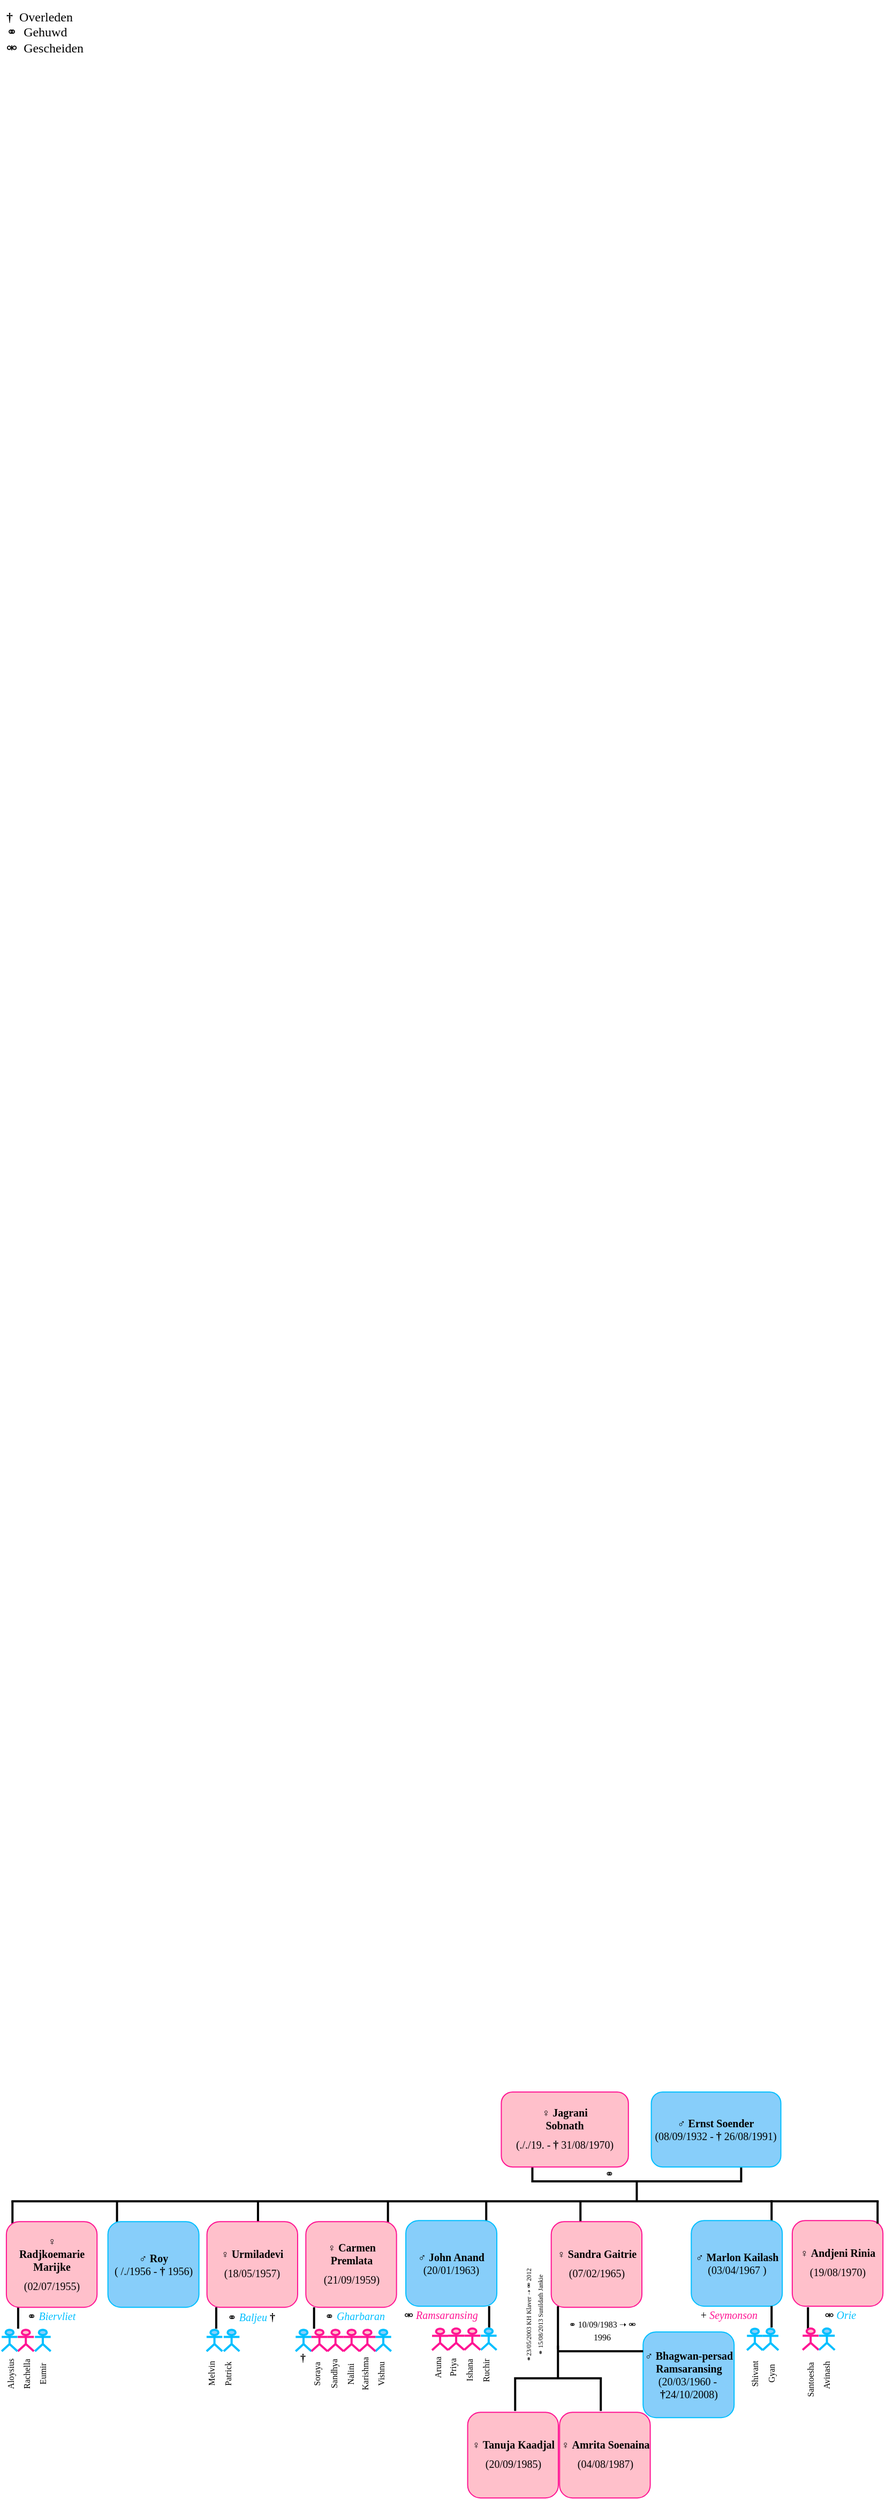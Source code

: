 <mxfile version="20.2.5" type="github">
  <diagram id="RtKDkZXLekao4AofPfH7" name="Pagina-1">
    <mxGraphModel dx="1422" dy="752" grid="1" gridSize="10" guides="1" tooltips="1" connect="1" arrows="1" fold="1" page="1" pageScale="1" pageWidth="827" pageHeight="1169" math="0" shadow="0">
      <root>
        <mxCell id="0" />
        <mxCell id="1" parent="0" />
        <mxCell id="fUTgCYwdAWdXHMsG8nzH-1" value="" style="strokeWidth=2;html=1;shape=mxgraph.flowchart.annotation_2;align=left;labelPosition=right;pointerEvents=1;fillStyle=auto;fontFamily=Verdana;fontSize=10;fillColor=#87CEFA;gradientColor=none;rotation=-90;fontColor=#000000;" parent="1" vertex="1">
          <mxGeometry x="575.3" y="1945" width="36.85" height="195" as="geometry" />
        </mxCell>
        <mxCell id="fUTgCYwdAWdXHMsG8nzH-3" value="&lt;div&gt;&lt;font style=&quot;font-size: 10px;&quot; face=&quot;Verdana&quot;&gt;♂ &lt;b&gt;Ernst Soender&lt;/b&gt;&lt;br&gt;&lt;/font&gt;&lt;/div&gt;&lt;div&gt;&lt;font style=&quot;font-size: 10px;&quot; face=&quot;Verdana&quot;&gt;(08/09/1932 - &lt;b&gt;† &lt;/b&gt;26/08/1991)&lt;/font&gt;&lt;/div&gt;" style="rounded=1;whiteSpace=wrap;html=1;fillStyle=auto;strokeColor=#00BFFF;fillColor=#87CEFA;gradientColor=none;fontFamily=Verdana;fontSize=10;fontColor=#000000;" parent="1" vertex="1">
          <mxGeometry x="607.31" y="1959.08" width="121" height="70" as="geometry" />
        </mxCell>
        <mxCell id="fUTgCYwdAWdXHMsG8nzH-4" value="&lt;div&gt;&lt;font style=&quot;font-size: 10px;&quot;&gt;♀ &lt;b&gt;Jagrani &lt;br&gt;&lt;/b&gt;&lt;/font&gt;&lt;/div&gt;&lt;div&gt;&lt;font style=&quot;font-size: 10px;&quot;&gt;&lt;b&gt;Sobnath&lt;br&gt;&lt;/b&gt;&lt;/font&gt;&lt;/div&gt;&lt;div&gt;&lt;font style=&quot;font-size: 10px;&quot; size=&quot;3&quot;&gt;(././19. - &lt;b&gt;† &lt;/b&gt;31/08/1970)&lt;/font&gt;&lt;font size=&quot;3&quot;&gt;&lt;i&gt;&lt;br&gt;&lt;/i&gt;&lt;/font&gt;&lt;/div&gt;" style="rounded=1;whiteSpace=wrap;html=1;fillColor=#FFC0CB;strokeColor=#FF1493;fillStyle=auto;fontFamily=Verdana;fontSize=10;fontColor=#000000;" parent="1" vertex="1">
          <mxGeometry x="467.21" y="1959.08" width="118.69" height="70" as="geometry" />
        </mxCell>
        <mxCell id="fUTgCYwdAWdXHMsG8nzH-5" value="" style="line;strokeWidth=2;html=1;fillStyle=auto;fontFamily=Verdana;fontSize=10;fillColor=#87CEFA;gradientColor=none;fontColor=#000000;" parent="1" vertex="1">
          <mxGeometry x="9.64" y="2056.08" width="810" height="10" as="geometry" />
        </mxCell>
        <mxCell id="fUTgCYwdAWdXHMsG8nzH-6" value="" style="line;strokeWidth=2;direction=south;html=1;fillStyle=auto;fontFamily=Verdana;fontSize=10;fillColor=#87CEFA;gradientColor=none;fontColor=#000000;" parent="1" vertex="1">
          <mxGeometry x="5.64" y="2061.08" width="10" height="21" as="geometry" />
        </mxCell>
        <mxCell id="fUTgCYwdAWdXHMsG8nzH-7" value="" style="shape=umlActor;verticalLabelPosition=bottom;verticalAlign=top;html=1;outlineConnect=0;fillStyle=auto;fontFamily=Verdana;fontSize=10;fontColor=#000000;strokeColor=#FF1493;strokeWidth=2;fillColor=#FFC0CB;gradientColor=none;" parent="1" vertex="1">
          <mxGeometry x="15.63" y="2181.08" width="15.01" height="20" as="geometry" />
        </mxCell>
        <mxCell id="fUTgCYwdAWdXHMsG8nzH-8" value="" style="line;strokeWidth=2;direction=south;html=1;fillStyle=auto;fontFamily=Verdana;fontSize=10;fillColor=#87CEFA;gradientColor=none;fontColor=#000000;" parent="1" vertex="1">
          <mxGeometry x="103.29" y="2061.08" width="10" height="21" as="geometry" />
        </mxCell>
        <mxCell id="fUTgCYwdAWdXHMsG8nzH-9" value="" style="line;strokeWidth=2;direction=south;html=1;fillStyle=auto;fontFamily=Verdana;fontSize=10;fillColor=#87CEFA;gradientColor=none;fontColor=#000000;" parent="1" vertex="1">
          <mxGeometry x="234.95" y="2061.08" width="10" height="21" as="geometry" />
        </mxCell>
        <mxCell id="fUTgCYwdAWdXHMsG8nzH-10" value="" style="line;strokeWidth=2;direction=south;html=1;fillStyle=auto;fontFamily=Verdana;fontSize=10;fillColor=#87CEFA;gradientColor=none;fontColor=#000000;" parent="1" vertex="1">
          <mxGeometry x="356.33" y="2061.08" width="10" height="21" as="geometry" />
        </mxCell>
        <mxCell id="fUTgCYwdAWdXHMsG8nzH-11" value="" style="line;strokeWidth=2;direction=south;html=1;fillStyle=auto;fontFamily=Verdana;fontSize=10;fillColor=#87CEFA;gradientColor=none;fontColor=#000000;" parent="1" vertex="1">
          <mxGeometry x="448.12" y="2061.08" width="10" height="21" as="geometry" />
        </mxCell>
        <mxCell id="fUTgCYwdAWdXHMsG8nzH-12" value="" style="line;strokeWidth=2;direction=south;html=1;fillStyle=auto;fontFamily=Verdana;fontSize=10;fillColor=#87CEFA;gradientColor=none;fontColor=#000000;" parent="1" vertex="1">
          <mxGeometry x="536.12" y="2061.08" width="10" height="21" as="geometry" />
        </mxCell>
        <mxCell id="fUTgCYwdAWdXHMsG8nzH-13" value="" style="line;strokeWidth=2;direction=south;html=1;fillStyle=auto;fontFamily=Verdana;fontSize=10;fillColor=#87CEFA;gradientColor=none;fontColor=#000000;" parent="1" vertex="1">
          <mxGeometry x="714.64" y="2060.08" width="10" height="21" as="geometry" />
        </mxCell>
        <mxCell id="fUTgCYwdAWdXHMsG8nzH-14" value="&lt;div&gt;&lt;font style=&quot;font-size: 10px;&quot;&gt;♀ &lt;b&gt;Urmiladevi&lt;br&gt;&lt;/b&gt;&lt;/font&gt;&lt;/div&gt;&lt;div&gt;&lt;font style=&quot;font-size: 10px;&quot; size=&quot;3&quot;&gt;(18/05/1957)&lt;/font&gt;&lt;font size=&quot;3&quot;&gt;&lt;i&gt;&lt;br&gt;&lt;/i&gt;&lt;/font&gt;&lt;/div&gt;" style="rounded=1;whiteSpace=wrap;html=1;fillColor=#FFC0CB;strokeColor=#FF1493;fillStyle=auto;fontFamily=Verdana;fontSize=10;fontColor=#000000;" parent="1" vertex="1">
          <mxGeometry x="192.29" y="2080.08" width="84.69" height="80" as="geometry" />
        </mxCell>
        <mxCell id="fUTgCYwdAWdXHMsG8nzH-15" value="&lt;div&gt;&lt;font style=&quot;font-size: 10px;&quot; face=&quot;Verdana&quot;&gt;♂ &lt;b&gt;Roy&lt;/b&gt;&lt;br&gt;&lt;/font&gt;&lt;/div&gt;&lt;div&gt;&lt;font style=&quot;font-size: 10px;&quot; face=&quot;Verdana&quot;&gt;( /./1956 - &lt;b&gt;†&lt;/b&gt; 1956)&lt;/font&gt;&lt;/div&gt;" style="rounded=1;whiteSpace=wrap;html=1;fillStyle=auto;strokeColor=#00BFFF;fillColor=#87CEFA;gradientColor=none;fontFamily=Verdana;fontSize=10;fontColor=#000000;" parent="1" vertex="1">
          <mxGeometry x="99.8" y="2080.08" width="85" height="80" as="geometry" />
        </mxCell>
        <mxCell id="fUTgCYwdAWdXHMsG8nzH-16" value="&lt;div&gt;&lt;font style=&quot;font-size: 10px;&quot;&gt;♀ &lt;b&gt;Carmen Premlata&lt;br&gt;&lt;/b&gt;&lt;/font&gt;&lt;/div&gt;&lt;div&gt;&lt;font style=&quot;font-size: 10px;&quot; size=&quot;3&quot;&gt;(21/09/1959)&lt;/font&gt;&lt;font size=&quot;3&quot;&gt;&lt;i&gt;&lt;br&gt;&lt;/i&gt;&lt;/font&gt;&lt;/div&gt;" style="rounded=1;whiteSpace=wrap;html=1;fillColor=#FFC0CB;strokeColor=#FF1493;fillStyle=auto;fontFamily=Verdana;fontSize=10;fontColor=#000000;" parent="1" vertex="1">
          <mxGeometry x="284.65" y="2080.08" width="84.69" height="80" as="geometry" />
        </mxCell>
        <mxCell id="fUTgCYwdAWdXHMsG8nzH-17" value="" style="line;strokeWidth=2;direction=south;html=1;fillStyle=auto;fontFamily=Verdana;fontSize=10;fillColor=#87CEFA;gradientColor=none;fontColor=#000000;" parent="1" vertex="1">
          <mxGeometry x="10.95" y="2160.08" width="10" height="20" as="geometry" />
        </mxCell>
        <mxCell id="fUTgCYwdAWdXHMsG8nzH-18" value="&lt;div align=&quot;center&quot;&gt;&lt;br&gt;&lt;/div&gt;" style="shape=umlActor;verticalLabelPosition=bottom;verticalAlign=top;html=1;outlineConnect=0;fillStyle=auto;fontFamily=Verdana;fontSize=10;fontColor=#000000;strokeColor=#00BFFF;strokeWidth=2;fillColor=#87CEFA;gradientColor=none;align=center;" parent="1" vertex="1">
          <mxGeometry x="0.6" y="2181.08" width="14.69" height="20" as="geometry" />
        </mxCell>
        <mxCell id="fUTgCYwdAWdXHMsG8nzH-19" value="&lt;div align=&quot;center&quot;&gt;&lt;br&gt;&lt;/div&gt;" style="shape=umlActor;verticalLabelPosition=bottom;verticalAlign=top;html=1;outlineConnect=0;fillStyle=auto;fontFamily=Verdana;fontSize=10;fontColor=#000000;strokeColor=#00BFFF;strokeWidth=2;fillColor=#87CEFA;gradientColor=none;align=center;" parent="1" vertex="1">
          <mxGeometry x="31.64" y="2181.08" width="14.69" height="20" as="geometry" />
        </mxCell>
        <mxCell id="fUTgCYwdAWdXHMsG8nzH-20" value="Aloysius" style="text;html=1;strokeColor=none;fillColor=none;align=center;verticalAlign=middle;whiteSpace=wrap;rounded=0;fillStyle=auto;fontFamily=Verdana;fontSize=8;fontColor=#000000;rotation=-90;" parent="1" vertex="1">
          <mxGeometry x="-11" y="2213.08" width="40" height="18" as="geometry" />
        </mxCell>
        <mxCell id="fUTgCYwdAWdXHMsG8nzH-21" value="Rachella" style="text;html=1;strokeColor=none;fillColor=none;align=center;verticalAlign=middle;whiteSpace=wrap;rounded=0;fillStyle=auto;fontFamily=Verdana;fontSize=8;fontColor=#000000;rotation=-90;" parent="1" vertex="1">
          <mxGeometry x="4.14" y="2213.08" width="40" height="18" as="geometry" />
        </mxCell>
        <mxCell id="fUTgCYwdAWdXHMsG8nzH-22" value="Eumir" style="text;html=1;strokeColor=none;fillColor=none;align=center;verticalAlign=middle;whiteSpace=wrap;rounded=0;fillStyle=auto;fontFamily=Verdana;fontSize=8;fontColor=#000000;rotation=-90;" parent="1" vertex="1">
          <mxGeometry x="18.99" y="2213.08" width="40" height="18" as="geometry" />
        </mxCell>
        <mxCell id="fUTgCYwdAWdXHMsG8nzH-23" value="&lt;div&gt;&lt;font style=&quot;font-size: 10px;&quot; face=&quot;Verdana&quot;&gt;♂ &lt;b&gt;John Anand&lt;/b&gt;&lt;br&gt;&lt;/font&gt;&lt;/div&gt;&lt;div&gt;&lt;font style=&quot;font-size: 10px;&quot; face=&quot;Verdana&quot;&gt;(20/01/1963)&lt;/font&gt;&lt;/div&gt;" style="rounded=1;whiteSpace=wrap;html=1;fillStyle=auto;strokeColor=#00BFFF;fillColor=#87CEFA;gradientColor=none;fontFamily=Verdana;fontSize=10;fontColor=#000000;" parent="1" vertex="1">
          <mxGeometry x="378.03" y="2079.08" width="85" height="80" as="geometry" />
        </mxCell>
        <mxCell id="fUTgCYwdAWdXHMsG8nzH-24" value="&lt;div&gt;&lt;font style=&quot;font-size: 10px;&quot;&gt;♀ &lt;b&gt;Sandra Gaitrie&lt;br&gt;&lt;/b&gt;&lt;/font&gt;&lt;/div&gt;&lt;div&gt;&lt;font style=&quot;font-size: 10px;&quot; size=&quot;3&quot;&gt;(07/02/1965)&lt;/font&gt;&lt;font size=&quot;3&quot;&gt;&lt;i&gt;&lt;br&gt;&lt;/i&gt;&lt;/font&gt;&lt;/div&gt;" style="rounded=1;whiteSpace=wrap;html=1;fillColor=#FFC0CB;strokeColor=#FF1493;fillStyle=auto;fontFamily=Verdana;fontSize=10;fontColor=#000000;" parent="1" vertex="1">
          <mxGeometry x="513.84" y="2080.08" width="84.69" height="80" as="geometry" />
        </mxCell>
        <mxCell id="fUTgCYwdAWdXHMsG8nzH-25" value="&lt;div&gt;&lt;font style=&quot;font-size: 10px;&quot; face=&quot;Verdana&quot;&gt;♂ &lt;b&gt;Marlon Kailash&lt;/b&gt;&lt;br&gt;&lt;/font&gt;&lt;/div&gt;&lt;div&gt;&lt;font style=&quot;font-size: 10px;&quot; face=&quot;Verdana&quot;&gt;(03/04/1967 )&lt;/font&gt;&lt;/div&gt;" style="rounded=1;whiteSpace=wrap;html=1;fillStyle=auto;strokeColor=#00BFFF;fillColor=#87CEFA;gradientColor=none;fontFamily=Verdana;fontSize=10;fontColor=#000000;" parent="1" vertex="1">
          <mxGeometry x="644.64" y="2079.08" width="85" height="80" as="geometry" />
        </mxCell>
        <mxCell id="fUTgCYwdAWdXHMsG8nzH-26" value="&lt;div&gt;&lt;font style=&quot;font-size: 10px;&quot;&gt;♀ &lt;b&gt;Andjeni Rinia&lt;br&gt;&lt;/b&gt;&lt;/font&gt;&lt;/div&gt;&lt;div&gt;&lt;font style=&quot;font-size: 10px;&quot; size=&quot;3&quot;&gt;(19/08/1970)&lt;/font&gt;&lt;font size=&quot;3&quot;&gt;&lt;i&gt;&lt;br&gt;&lt;/i&gt;&lt;/font&gt;&lt;/div&gt;" style="rounded=1;whiteSpace=wrap;html=1;fillColor=#FFC0CB;strokeColor=#FF1493;fillStyle=auto;fontFamily=Verdana;fontSize=10;fontColor=#000000;" parent="1" vertex="1">
          <mxGeometry x="738.95" y="2079.08" width="84.69" height="80" as="geometry" />
        </mxCell>
        <mxCell id="fUTgCYwdAWdXHMsG8nzH-27" value="" style="line;strokeWidth=2;direction=south;html=1;fillStyle=auto;fontFamily=Verdana;fontSize=10;fillColor=#87CEFA;gradientColor=none;fontColor=#000000;" parent="1" vertex="1">
          <mxGeometry x="515.12" y="2159.08" width="10" height="40" as="geometry" />
        </mxCell>
        <UserObject label="&lt;div style=&quot;font-size: 9px;&quot;&gt;&lt;font style=&quot;font-size: 6px;&quot; size=&quot;3&quot;&gt;&lt;span lang=&quot;EN-US&quot;&gt;⚭23/05/2003 KH Klaver &lt;/span&gt;&lt;/font&gt;&lt;font style=&quot;font-size: 6px;&quot; size=&quot;3&quot;&gt;&lt;span lang=&quot;EN-US&quot;&gt;➝ &lt;/span&gt;&lt;span lang=&quot;EN-US&quot;&gt;⚮ 2012&lt;br&gt;&lt;/span&gt;&lt;/font&gt;&lt;/div&gt;&lt;div style=&quot;font-size: 9px;&quot;&gt;&lt;font style=&quot;font-size: 6px;&quot; size=&quot;3&quot;&gt;&lt;span lang=&quot;EN-US&quot;&gt;⚭ 15/08/2013 Sunildath Jankie&lt;/span&gt;&lt;/font&gt;&lt;font style=&quot;font-size: 9px;&quot; size=&quot;3&quot;&gt;&lt;span lang=&quot;EN-US&quot;&gt;&lt;/span&gt;&lt;/font&gt;&lt;font style=&quot;font-size: 9px;&quot; size=&quot;3&quot;&gt;&lt;span lang=&quot;EN-US&quot;&gt;&lt;/span&gt;&lt;/font&gt;&lt;font style=&quot;font-size: 9px;&quot; size=&quot;3&quot;&gt;&lt;span lang=&quot;EN-US&quot;&gt; &lt;/span&gt;&lt;/font&gt;&lt;/div&gt;&lt;div style=&quot;font-size: 9px;&quot;&gt;&lt;font style=&quot;font-size: 9px;&quot; size=&quot;3&quot;&gt;&lt;span lang=&quot;EN-US&quot;&gt;&lt;/span&gt;&lt;/font&gt;&lt;/div&gt;" placeholders="1" name="Variable" id="fUTgCYwdAWdXHMsG8nzH-28">
          <mxCell style="text;html=1;strokeColor=none;fillColor=none;align=center;verticalAlign=middle;whiteSpace=wrap;overflow=hidden;fillStyle=auto;fontFamily=Verdana;fontSize=10;opacity=50;fontColor=#000000;rotation=-90;" parent="1" vertex="1">
            <mxGeometry x="432.83" y="2146.23" width="129.08" height="42" as="geometry" />
          </mxCell>
        </UserObject>
        <mxCell id="fUTgCYwdAWdXHMsG8nzH-29" value="&lt;div&gt;&lt;font style=&quot;font-size: 10px;&quot; face=&quot;Verdana&quot;&gt;♂ &lt;b&gt;Bhagwan-persad Ramsaransing&lt;/b&gt;&lt;br&gt;&lt;/font&gt;&lt;/div&gt;&lt;div&gt;&lt;font style=&quot;font-size: 10px;&quot; face=&quot;Verdana&quot;&gt;(20/03/1960 -&amp;nbsp; &lt;/font&gt;&lt;font style=&quot;font-size: 10px;&quot; face=&quot;Verdana&quot;&gt;&lt;font style=&quot;font-size: 10px;&quot; size=&quot;3&quot;&gt;&lt;b&gt;†&lt;/b&gt;24/10/2008&lt;/font&gt;)&lt;/font&gt;&lt;/div&gt;" style="rounded=1;whiteSpace=wrap;html=1;fillStyle=auto;strokeColor=#00BFFF;fillColor=#87CEFA;gradientColor=none;fontFamily=Verdana;fontSize=10;fontColor=#000000;" parent="1" vertex="1">
          <mxGeometry x="599.64" y="2183.08" width="85" height="80" as="geometry" />
        </mxCell>
        <mxCell id="fUTgCYwdAWdXHMsG8nzH-30" value="" style="line;strokeWidth=2;html=1;fillStyle=auto;fontFamily=Verdana;fontSize=10;fillColor=#87CEFA;gradientColor=none;fontColor=#000000;" parent="1" vertex="1">
          <mxGeometry x="520.48" y="2196.08" width="79.16" height="10" as="geometry" />
        </mxCell>
        <UserObject label="&lt;font style=&quot;font-size: 8px;&quot;&gt;&lt;span lang=&quot;EN-US&quot;&gt;⚭ 10/09/1983 &lt;/span&gt;&lt;span lang=&quot;EN-US&quot;&gt;➝ &lt;/span&gt;&lt;span lang=&quot;EN-US&quot;&gt;&lt;span lang=&quot;EN-US&quot;&gt;⚮ 1996&lt;br&gt;&lt;/span&gt;&lt;/span&gt;&lt;/font&gt;" placeholders="1" name="Variable" id="fUTgCYwdAWdXHMsG8nzH-31">
          <mxCell style="text;html=1;strokeColor=none;fillColor=none;align=center;verticalAlign=middle;whiteSpace=wrap;overflow=hidden;fillStyle=auto;fontFamily=Verdana;fontSize=10;opacity=50;fontColor=#000000;" parent="1" vertex="1">
            <mxGeometry x="521.84" y="2164.58" width="79.16" height="33" as="geometry" />
          </mxCell>
        </UserObject>
        <mxCell id="fUTgCYwdAWdXHMsG8nzH-32" value="&lt;div&gt;&lt;font style=&quot;font-size: 10px;&quot;&gt;♀ &lt;b&gt;&lt;br&gt;&lt;/b&gt;&lt;/font&gt;&lt;/div&gt;&lt;div&gt;&lt;font style=&quot;font-size: 10px;&quot;&gt;&lt;b&gt;Radjkoemarie Marijke&lt;br&gt;&lt;/b&gt;&lt;/font&gt;&lt;/div&gt;&lt;div&gt;&lt;font style=&quot;font-size: 10px;&quot; size=&quot;3&quot;&gt;(02/07/1955)&lt;/font&gt;&lt;font size=&quot;3&quot;&gt;&lt;i&gt;&lt;br&gt;&lt;/i&gt;&lt;/font&gt;&lt;/div&gt;" style="rounded=1;whiteSpace=wrap;html=1;fillColor=#FFC0CB;strokeColor=#FF1493;fillStyle=auto;fontFamily=Verdana;fontSize=10;fontColor=#000000;" parent="1" vertex="1">
          <mxGeometry x="4.95" y="2080.08" width="84.69" height="80" as="geometry" />
        </mxCell>
        <mxCell id="fUTgCYwdAWdXHMsG8nzH-33" value="" style="strokeWidth=2;html=1;shape=mxgraph.flowchart.annotation_2;align=left;labelPosition=right;pointerEvents=1;fillStyle=auto;fontFamily=Verdana;fontSize=10;fillColor=#87CEFA;gradientColor=none;rotation=90;fontColor=#000000;" parent="1" vertex="1">
          <mxGeometry x="489.63" y="2186.4" width="61" height="79.98" as="geometry" />
        </mxCell>
        <mxCell id="fUTgCYwdAWdXHMsG8nzH-34" value="&lt;div&gt;&lt;font style=&quot;font-size: 10px;&quot;&gt;♀ &lt;b&gt;Amrita Soenaina&lt;br&gt;&lt;/b&gt;&lt;/font&gt;&lt;/div&gt;&lt;div&gt;&lt;font style=&quot;font-size: 10px;&quot; size=&quot;3&quot;&gt;(04/08/1987)&lt;/font&gt;&lt;font size=&quot;3&quot;&gt;&lt;i&gt;&lt;br&gt;&lt;/i&gt;&lt;/font&gt;&lt;/div&gt;" style="rounded=1;whiteSpace=wrap;html=1;fillColor=#FFC0CB;strokeColor=#FF1493;fillStyle=auto;fontFamily=Verdana;fontSize=10;fontColor=#000000;" parent="1" vertex="1">
          <mxGeometry x="521.62" y="2258.08" width="84.69" height="80" as="geometry" />
        </mxCell>
        <mxCell id="fUTgCYwdAWdXHMsG8nzH-35" value="&lt;div&gt;&lt;font style=&quot;font-size: 10px;&quot;&gt;♀ &lt;b&gt;Tanuja Kaadjal&lt;br&gt;&lt;/b&gt;&lt;/font&gt;&lt;/div&gt;&lt;div&gt;&lt;font style=&quot;font-size: 10px;&quot; size=&quot;3&quot;&gt;(20/09/1985)&lt;/font&gt;&lt;font size=&quot;3&quot;&gt;&lt;i&gt;&lt;br&gt;&lt;/i&gt;&lt;/font&gt;&lt;/div&gt;" style="rounded=1;whiteSpace=wrap;html=1;fillColor=#FFC0CB;strokeColor=#FF1493;fillStyle=auto;fontFamily=Verdana;fontSize=10;fontColor=#000000;" parent="1" vertex="1">
          <mxGeometry x="435.79" y="2258.08" width="84.69" height="80" as="geometry" />
        </mxCell>
        <mxCell id="fUTgCYwdAWdXHMsG8nzH-36" value="&lt;div align=&quot;center&quot;&gt;&lt;br&gt;&lt;/div&gt;" style="shape=umlActor;verticalLabelPosition=bottom;verticalAlign=top;html=1;outlineConnect=0;fillStyle=auto;fontFamily=Verdana;fontSize=10;fontColor=#000000;strokeColor=#00BFFF;strokeWidth=2;fillColor=#87CEFA;gradientColor=none;align=center;" parent="1" vertex="1">
          <mxGeometry x="191.95" y="2181.08" width="14.69" height="20" as="geometry" />
        </mxCell>
        <mxCell id="fUTgCYwdAWdXHMsG8nzH-37" value="" style="line;strokeWidth=2;direction=south;html=1;fillStyle=auto;fontFamily=Verdana;fontSize=10;fillColor=#87CEFA;gradientColor=none;fontColor=#000000;" parent="1" vertex="1">
          <mxGeometry x="195.95" y="2160.08" width="10" height="20" as="geometry" />
        </mxCell>
        <UserObject label="&lt;span lang=&quot;EN-US&quot;&gt;⚭ &lt;font color=&quot;#00BFFF&quot;&gt;&lt;i&gt;Biervliet&lt;/i&gt;&lt;/font&gt;&lt;/span&gt;&lt;span lang=&quot;EN-US&quot;&gt;&lt;br&gt;&lt;/span&gt;" placeholders="1" name="Variable" id="fUTgCYwdAWdXHMsG8nzH-38">
          <mxCell style="text;html=1;strokeColor=none;fillColor=none;align=center;verticalAlign=middle;whiteSpace=wrap;overflow=hidden;fillStyle=auto;fontFamily=Verdana;fontSize=10;opacity=50;fontColor=#000000;" parent="1" vertex="1">
            <mxGeometry x="2.46" y="2158.93" width="89.68" height="18.3" as="geometry" />
          </mxCell>
        </UserObject>
        <mxCell id="fUTgCYwdAWdXHMsG8nzH-39" value="&lt;div align=&quot;center&quot;&gt;&lt;br&gt;&lt;/div&gt;" style="shape=umlActor;verticalLabelPosition=bottom;verticalAlign=top;html=1;outlineConnect=0;fillStyle=auto;fontFamily=Verdana;fontSize=10;fontColor=#000000;strokeColor=#00BFFF;strokeWidth=2;fillColor=#87CEFA;gradientColor=none;align=center;" parent="1" vertex="1">
          <mxGeometry x="207.95" y="2181.08" width="14.69" height="20" as="geometry" />
        </mxCell>
        <mxCell id="fUTgCYwdAWdXHMsG8nzH-40" value="Melvin" style="text;html=1;strokeColor=none;fillColor=none;align=center;verticalAlign=middle;whiteSpace=wrap;rounded=0;fillStyle=auto;fontFamily=Verdana;fontSize=8;fontColor=#000000;rotation=-90;" parent="1" vertex="1">
          <mxGeometry x="176.64" y="2213.08" width="40" height="18" as="geometry" />
        </mxCell>
        <mxCell id="fUTgCYwdAWdXHMsG8nzH-41" value="Patrick" style="text;html=1;strokeColor=none;fillColor=none;align=center;verticalAlign=middle;whiteSpace=wrap;rounded=0;fillStyle=auto;fontFamily=Verdana;fontSize=8;fontColor=#000000;rotation=-90;" parent="1" vertex="1">
          <mxGeometry x="191.95" y="2213.08" width="40" height="18" as="geometry" />
        </mxCell>
        <mxCell id="fUTgCYwdAWdXHMsG8nzH-42" value="&lt;div align=&quot;center&quot;&gt;&lt;br&gt;&lt;/div&gt;" style="shape=umlActor;verticalLabelPosition=bottom;verticalAlign=top;html=1;outlineConnect=0;fillStyle=auto;fontFamily=Verdana;fontSize=10;fontColor=#000000;strokeColor=#00BFFF;strokeWidth=2;fillColor=#87CEFA;gradientColor=none;align=center;" parent="1" vertex="1">
          <mxGeometry x="275.14" y="2181.08" width="14.69" height="20" as="geometry" />
        </mxCell>
        <mxCell id="fUTgCYwdAWdXHMsG8nzH-43" value="&lt;div align=&quot;center&quot;&gt;&lt;br&gt;&lt;/div&gt;" style="shape=umlActor;verticalLabelPosition=bottom;verticalAlign=top;html=1;outlineConnect=0;fillStyle=auto;fontFamily=Verdana;fontSize=10;fontColor=#000000;strokeColor=#00BFFF;strokeWidth=2;fillColor=#87CEFA;gradientColor=none;align=center;" parent="1" vertex="1">
          <mxGeometry x="349.64" y="2181.08" width="14.69" height="20" as="geometry" />
        </mxCell>
        <mxCell id="fUTgCYwdAWdXHMsG8nzH-44" value="" style="shape=umlActor;verticalLabelPosition=bottom;verticalAlign=top;html=1;outlineConnect=0;fillStyle=auto;fontFamily=Verdana;fontSize=10;fontColor=#000000;strokeColor=#FF1493;strokeWidth=2;fillColor=#FFC0CB;gradientColor=none;" parent="1" vertex="1">
          <mxGeometry x="334.63" y="2181.08" width="15.01" height="20" as="geometry" />
        </mxCell>
        <mxCell id="fUTgCYwdAWdXHMsG8nzH-45" value="" style="shape=umlActor;verticalLabelPosition=bottom;verticalAlign=top;html=1;outlineConnect=0;fillStyle=auto;fontFamily=Verdana;fontSize=10;fontColor=#000000;strokeColor=#FF1493;strokeWidth=2;fillColor=#FFC0CB;gradientColor=none;" parent="1" vertex="1">
          <mxGeometry x="304.84" y="2181.08" width="15.01" height="20" as="geometry" />
        </mxCell>
        <mxCell id="fUTgCYwdAWdXHMsG8nzH-46" value="" style="shape=umlActor;verticalLabelPosition=bottom;verticalAlign=top;html=1;outlineConnect=0;fillStyle=auto;fontFamily=Verdana;fontSize=10;fontColor=#000000;strokeColor=#FF1493;strokeWidth=2;fillColor=#FFC0CB;gradientColor=none;" parent="1" vertex="1">
          <mxGeometry x="319.85" y="2181.08" width="15.01" height="20" as="geometry" />
        </mxCell>
        <mxCell id="fUTgCYwdAWdXHMsG8nzH-47" value="" style="shape=umlActor;verticalLabelPosition=bottom;verticalAlign=top;html=1;outlineConnect=0;fillStyle=auto;fontFamily=Verdana;fontSize=10;fontColor=#000000;strokeColor=#FF1493;strokeWidth=2;fillColor=#FFC0CB;gradientColor=none;" parent="1" vertex="1">
          <mxGeometry x="289.83" y="2181.08" width="15.01" height="20" as="geometry" />
        </mxCell>
        <mxCell id="fUTgCYwdAWdXHMsG8nzH-48" value="" style="line;strokeWidth=2;direction=south;html=1;fillStyle=auto;fontFamily=Verdana;fontSize=10;fillColor=#87CEFA;gradientColor=none;fontColor=#000000;" parent="1" vertex="1">
          <mxGeometry x="287.32" y="2160.08" width="10" height="20" as="geometry" />
        </mxCell>
        <UserObject label="&lt;span lang=&quot;EN-US&quot;&gt;⚭ &lt;/span&gt;&lt;i&gt;&lt;font color=&quot;#00BFFF&quot;&gt;&lt;span lang=&quot;EN-US&quot;&gt;Baljeu &lt;/span&gt;&lt;/font&gt;&lt;/i&gt;&lt;span lang=&quot;EN-US&quot;&gt;&lt;font style=&quot;font-size: 10px;&quot; face=&quot;Verdana&quot;&gt;&lt;b&gt;†&lt;/b&gt;&lt;/font&gt;&amp;nbsp; &lt;/span&gt;" placeholders="1" name="Variable" id="fUTgCYwdAWdXHMsG8nzH-49">
          <mxCell style="text;html=1;strokeColor=none;fillColor=none;align=center;verticalAlign=middle;whiteSpace=wrap;overflow=hidden;fillStyle=auto;fontFamily=Verdana;fontSize=10;opacity=50;fontColor=#000000;" parent="1" vertex="1">
            <mxGeometry x="201.64" y="2159.08" width="65.69" height="20" as="geometry" />
          </mxCell>
        </UserObject>
        <UserObject label="&lt;span lang=&quot;EN-US&quot;&gt;⚭ &lt;/span&gt;&lt;span lang=&quot;EN-US&quot;&gt;&lt;i&gt;&lt;font color=&quot;#00BFFF&quot;&gt;Gharbaran &lt;/font&gt;&lt;/i&gt;&lt;br&gt;&lt;/span&gt;" placeholders="1" name="Variable" id="fUTgCYwdAWdXHMsG8nzH-50">
          <mxCell style="text;html=1;strokeColor=none;fillColor=none;align=center;verticalAlign=middle;whiteSpace=wrap;overflow=hidden;fillStyle=auto;fontFamily=Verdana;fontSize=10;opacity=50;fontColor=#000000;" parent="1" vertex="1">
            <mxGeometry x="293.83" y="2156.38" width="73" height="23.7" as="geometry" />
          </mxCell>
        </UserObject>
        <mxCell id="fUTgCYwdAWdXHMsG8nzH-51" value="&lt;font style=&quot;font-size: 10px;&quot; face=&quot;Verdana&quot;&gt;&lt;b&gt;†&lt;/b&gt;&lt;/font&gt;" style="text;html=1;strokeColor=none;fillColor=none;align=center;verticalAlign=middle;whiteSpace=wrap;rounded=0;fillStyle=auto;fontFamily=Verdana;fontSize=8;fontColor=#000000;rotation=0;" parent="1" vertex="1">
          <mxGeometry x="262.49" y="2197.58" width="40" height="18" as="geometry" />
        </mxCell>
        <mxCell id="fUTgCYwdAWdXHMsG8nzH-52" value="Soraya" style="text;html=1;strokeColor=none;fillColor=none;align=center;verticalAlign=middle;whiteSpace=wrap;rounded=0;fillStyle=auto;fontFamily=Verdana;fontSize=8;fontColor=#000000;rotation=-90;" parent="1" vertex="1">
          <mxGeometry x="275.14" y="2213.08" width="40" height="18" as="geometry" />
        </mxCell>
        <mxCell id="fUTgCYwdAWdXHMsG8nzH-53" value="Sandhya" style="text;html=1;strokeColor=none;fillColor=none;align=center;verticalAlign=middle;whiteSpace=wrap;rounded=0;fillStyle=auto;fontFamily=Verdana;fontSize=8;fontColor=#000000;rotation=-90;" parent="1" vertex="1">
          <mxGeometry x="290.95" y="2213.08" width="40" height="18" as="geometry" />
        </mxCell>
        <mxCell id="fUTgCYwdAWdXHMsG8nzH-54" value="Nalini" style="text;html=1;strokeColor=none;fillColor=none;align=center;verticalAlign=middle;whiteSpace=wrap;rounded=0;fillStyle=auto;fontFamily=Verdana;fontSize=8;fontColor=#000000;rotation=-90;" parent="1" vertex="1">
          <mxGeometry x="306.33" y="2213.08" width="40" height="18" as="geometry" />
        </mxCell>
        <mxCell id="fUTgCYwdAWdXHMsG8nzH-55" value="Karishma" style="text;html=1;strokeColor=none;fillColor=none;align=center;verticalAlign=middle;whiteSpace=wrap;rounded=0;fillStyle=auto;fontFamily=Verdana;fontSize=8;fontColor=#000000;rotation=-90;" parent="1" vertex="1">
          <mxGeometry x="319.85" y="2213.08" width="40" height="18" as="geometry" />
        </mxCell>
        <mxCell id="fUTgCYwdAWdXHMsG8nzH-56" value="Vishnu" style="text;html=1;strokeColor=none;fillColor=none;align=center;verticalAlign=middle;whiteSpace=wrap;rounded=0;fillStyle=auto;fontFamily=Verdana;fontSize=8;fontColor=#000000;rotation=-90;" parent="1" vertex="1">
          <mxGeometry x="334.95" y="2213.08" width="40" height="18" as="geometry" />
        </mxCell>
        <UserObject label="&lt;span lang=&quot;EN-US&quot;&gt;&lt;span lang=&quot;EN-US&quot;&gt;⚮&lt;/span&gt; &lt;font color=&quot;#FF1493&quot;&gt;&lt;i&gt;Ramsaransing&lt;/i&gt;&lt;/font&gt;&lt;/span&gt;" placeholders="1" name="Variable" id="fUTgCYwdAWdXHMsG8nzH-57">
          <mxCell style="text;html=1;strokeColor=none;fillColor=none;align=center;verticalAlign=middle;whiteSpace=wrap;overflow=hidden;fillStyle=auto;fontFamily=Verdana;fontSize=10;opacity=50;fontColor=#000000;" parent="1" vertex="1">
            <mxGeometry x="360.85" y="2153.08" width="100" height="28" as="geometry" />
          </mxCell>
        </UserObject>
        <mxCell id="fUTgCYwdAWdXHMsG8nzH-58" value="" style="line;strokeWidth=2;direction=south;html=1;fillStyle=auto;fontFamily=Verdana;fontSize=10;fillColor=#87CEFA;gradientColor=none;fontColor=#000000;" parent="1" vertex="1">
          <mxGeometry x="450.85" y="2158.93" width="10" height="20" as="geometry" />
        </mxCell>
        <mxCell id="fUTgCYwdAWdXHMsG8nzH-59" value="" style="line;strokeWidth=2;direction=south;html=1;fillStyle=auto;fontFamily=Verdana;fontSize=10;fillColor=#87CEFA;gradientColor=none;fontColor=#000000;" parent="1" vertex="1">
          <mxGeometry x="714.64" y="2158.93" width="10" height="20" as="geometry" />
        </mxCell>
        <mxCell id="fUTgCYwdAWdXHMsG8nzH-60" value="" style="line;strokeWidth=2;direction=south;html=1;fillStyle=auto;fontFamily=Verdana;fontSize=10;fillColor=#87CEFA;gradientColor=none;fontColor=#000000;" parent="1" vertex="1">
          <mxGeometry x="748.63" y="2160.08" width="10" height="20" as="geometry" />
        </mxCell>
        <mxCell id="fUTgCYwdAWdXHMsG8nzH-61" value="" style="shape=umlActor;verticalLabelPosition=bottom;verticalAlign=top;html=1;outlineConnect=0;fillStyle=auto;fontFamily=Verdana;fontSize=10;fontColor=#000000;strokeColor=#FF1493;strokeWidth=2;fillColor=#FFC0CB;gradientColor=none;" parent="1" vertex="1">
          <mxGeometry x="417.53" y="2179.93" width="15.01" height="20" as="geometry" />
        </mxCell>
        <mxCell id="fUTgCYwdAWdXHMsG8nzH-62" value="" style="shape=umlActor;verticalLabelPosition=bottom;verticalAlign=top;html=1;outlineConnect=0;fillStyle=auto;fontFamily=Verdana;fontSize=10;fontColor=#000000;strokeColor=#FF1493;strokeWidth=2;fillColor=#FFC0CB;gradientColor=none;" parent="1" vertex="1">
          <mxGeometry x="402.52" y="2180.08" width="15.01" height="20" as="geometry" />
        </mxCell>
        <mxCell id="fUTgCYwdAWdXHMsG8nzH-63" value="" style="shape=umlActor;verticalLabelPosition=bottom;verticalAlign=top;html=1;outlineConnect=0;fillStyle=auto;fontFamily=Verdana;fontSize=10;fontColor=#000000;strokeColor=#FF1493;strokeWidth=2;fillColor=#FFC0CB;gradientColor=none;" parent="1" vertex="1">
          <mxGeometry x="432.64" y="2179.93" width="15.01" height="20" as="geometry" />
        </mxCell>
        <mxCell id="fUTgCYwdAWdXHMsG8nzH-64" value="&lt;div align=&quot;center&quot;&gt;&lt;br&gt;&lt;/div&gt;" style="shape=umlActor;verticalLabelPosition=bottom;verticalAlign=top;html=1;outlineConnect=0;fillStyle=auto;fontFamily=Verdana;fontSize=10;fontColor=#000000;strokeColor=#00BFFF;strokeWidth=2;fillColor=#87CEFA;gradientColor=none;align=center;" parent="1" vertex="1">
          <mxGeometry x="448.1" y="2179.93" width="14.69" height="20" as="geometry" />
        </mxCell>
        <mxCell id="fUTgCYwdAWdXHMsG8nzH-65" value="&lt;div align=&quot;center&quot;&gt;&lt;br&gt;&lt;/div&gt;" style="shape=umlActor;verticalLabelPosition=bottom;verticalAlign=top;html=1;outlineConnect=0;fillStyle=auto;fontFamily=Verdana;fontSize=10;fontColor=#000000;strokeColor=#00BFFF;strokeWidth=2;fillColor=#87CEFA;gradientColor=none;align=center;" parent="1" vertex="1">
          <mxGeometry x="696.64" y="2180.08" width="14.69" height="20" as="geometry" />
        </mxCell>
        <mxCell id="fUTgCYwdAWdXHMsG8nzH-66" value="&lt;div align=&quot;center&quot;&gt;&lt;br&gt;&lt;/div&gt;" style="shape=umlActor;verticalLabelPosition=bottom;verticalAlign=top;html=1;outlineConnect=0;fillStyle=auto;fontFamily=Verdana;fontSize=10;fontColor=#000000;strokeColor=#00BFFF;strokeWidth=2;fillColor=#87CEFA;gradientColor=none;align=center;" parent="1" vertex="1">
          <mxGeometry x="711.33" y="2180.08" width="14.69" height="20" as="geometry" />
        </mxCell>
        <mxCell id="fUTgCYwdAWdXHMsG8nzH-67" value="" style="shape=umlActor;verticalLabelPosition=bottom;verticalAlign=top;html=1;outlineConnect=0;fillStyle=auto;fontFamily=Verdana;fontSize=10;fontColor=#000000;strokeColor=#FF1493;strokeWidth=2;fillColor=#FFC0CB;gradientColor=none;" parent="1" vertex="1">
          <mxGeometry x="748.63" y="2179.93" width="15.01" height="20" as="geometry" />
        </mxCell>
        <mxCell id="fUTgCYwdAWdXHMsG8nzH-68" value="&lt;div align=&quot;center&quot;&gt;&lt;br&gt;&lt;/div&gt;" style="shape=umlActor;verticalLabelPosition=bottom;verticalAlign=top;html=1;outlineConnect=0;fillStyle=auto;fontFamily=Verdana;fontSize=10;fontColor=#000000;strokeColor=#00BFFF;strokeWidth=2;fillColor=#87CEFA;gradientColor=none;align=center;" parent="1" vertex="1">
          <mxGeometry x="763.95" y="2179.93" width="14.69" height="20" as="geometry" />
        </mxCell>
        <mxCell id="fUTgCYwdAWdXHMsG8nzH-69" value="Aruna" style="text;html=1;strokeColor=none;fillColor=none;align=center;verticalAlign=middle;whiteSpace=wrap;rounded=0;fillStyle=auto;fontFamily=Verdana;fontSize=8;fontColor=#000000;rotation=-90;" parent="1" vertex="1">
          <mxGeometry x="388.02" y="2207.08" width="40" height="18" as="geometry" />
        </mxCell>
        <mxCell id="fUTgCYwdAWdXHMsG8nzH-70" value="Priya" style="text;html=1;strokeColor=none;fillColor=none;align=center;verticalAlign=middle;whiteSpace=wrap;rounded=0;fillStyle=auto;fontFamily=Verdana;fontSize=8;fontColor=#000000;rotation=-90;" parent="1" vertex="1">
          <mxGeometry x="401.95" y="2207.08" width="40" height="18" as="geometry" />
        </mxCell>
        <mxCell id="fUTgCYwdAWdXHMsG8nzH-71" value="Ishana" style="text;html=1;strokeColor=none;fillColor=none;align=center;verticalAlign=middle;whiteSpace=wrap;rounded=0;fillStyle=auto;fontFamily=Verdana;fontSize=8;fontColor=#000000;rotation=-90;" parent="1" vertex="1">
          <mxGeometry x="417.53" y="2210.08" width="40" height="18" as="geometry" />
        </mxCell>
        <mxCell id="fUTgCYwdAWdXHMsG8nzH-72" value="Ruchir" style="text;html=1;strokeColor=none;fillColor=none;align=center;verticalAlign=middle;whiteSpace=wrap;rounded=0;fillStyle=auto;fontFamily=Verdana;fontSize=8;fontColor=#000000;rotation=-90;" parent="1" vertex="1">
          <mxGeometry x="432.85" y="2210.08" width="40" height="18" as="geometry" />
        </mxCell>
        <mxCell id="fUTgCYwdAWdXHMsG8nzH-73" value="Shivant" style="text;html=1;strokeColor=none;fillColor=none;align=center;verticalAlign=middle;whiteSpace=wrap;rounded=0;fillStyle=auto;fontFamily=Verdana;fontSize=8;fontColor=#000000;rotation=-90;" parent="1" vertex="1">
          <mxGeometry x="683.99" y="2213.08" width="40" height="18" as="geometry" />
        </mxCell>
        <mxCell id="fUTgCYwdAWdXHMsG8nzH-74" value="Gyan" style="text;html=1;strokeColor=none;fillColor=none;align=center;verticalAlign=middle;whiteSpace=wrap;rounded=0;fillStyle=auto;fontFamily=Verdana;fontSize=8;fontColor=#000000;rotation=-90;" parent="1" vertex="1">
          <mxGeometry x="699.64" y="2213.08" width="40" height="18" as="geometry" />
        </mxCell>
        <mxCell id="fUTgCYwdAWdXHMsG8nzH-75" value="Santoesha" style="text;html=1;strokeColor=none;fillColor=none;align=center;verticalAlign=middle;whiteSpace=wrap;rounded=0;fillStyle=auto;fontFamily=Verdana;fontSize=8;fontColor=#000000;rotation=-90;" parent="1" vertex="1">
          <mxGeometry x="736.14" y="2218.39" width="40" height="18" as="geometry" />
        </mxCell>
        <mxCell id="fUTgCYwdAWdXHMsG8nzH-76" value="Avinash" style="text;html=1;strokeColor=none;fillColor=none;align=center;verticalAlign=middle;whiteSpace=wrap;rounded=0;fillStyle=auto;fontFamily=Verdana;fontSize=8;fontColor=#000000;rotation=-90;" parent="1" vertex="1">
          <mxGeometry x="751.3" y="2214.08" width="40" height="18" as="geometry" />
        </mxCell>
        <UserObject label="&lt;font color=&quot;#000000&quot;&gt;&lt;span lang=&quot;EN-US&quot;&gt;&lt;span lang=&quot;EN-US&quot;&gt;⚮&lt;/span&gt;&lt;/span&gt;&lt;span lang=&quot;EN-US&quot;&gt;&lt;/span&gt;&lt;/font&gt; &lt;i&gt;&lt;font color=&quot;#00BFFF&quot;&gt;Orie&lt;/font&gt;&lt;/i&gt;" placeholders="1" name="Variable" id="fUTgCYwdAWdXHMsG8nzH-77">
          <mxCell style="text;html=1;strokeColor=none;fillColor=none;align=center;verticalAlign=middle;whiteSpace=wrap;overflow=hidden;fillStyle=auto;fontFamily=Verdana;fontSize=10;opacity=50;fontColor=#FF1493;" parent="1" vertex="1">
            <mxGeometry x="751.3" y="2156.23" width="66.21" height="22" as="geometry" />
          </mxCell>
        </UserObject>
        <UserObject label="&lt;span lang=&quot;EN-US&quot;&gt;⚭&amp;nbsp;&lt;/span&gt;&lt;span lang=&quot;EN-US&quot;&gt; &lt;br&gt;&lt;/span&gt;" placeholders="1" name="Variable" id="fUTgCYwdAWdXHMsG8nzH-78">
          <mxCell style="text;html=1;strokeColor=none;fillColor=none;align=center;verticalAlign=middle;whiteSpace=wrap;overflow=hidden;fillStyle=auto;fontFamily=Verdana;fontSize=10;opacity=50;fontColor=#000000;" parent="1" vertex="1">
            <mxGeometry x="479.64" y="2010.08" width="179.38" height="50" as="geometry" />
          </mxCell>
        </UserObject>
        <mxCell id="fUTgCYwdAWdXHMsG8nzH-79" value="" style="line;strokeWidth=2;direction=south;html=1;fillStyle=auto;fontFamily=Verdana;fontSize=10;fillColor=#87CEFA;gradientColor=none;fontColor=#000000;" parent="1" vertex="1">
          <mxGeometry x="813.64" y="2061.08" width="10" height="21" as="geometry" />
        </mxCell>
        <UserObject label="&lt;span lang=&quot;EN-US&quot;&gt;&lt;span lang=&quot;EN-US&quot;&gt;+&lt;/span&gt; &lt;font color=&quot;#FF1493&quot;&gt;&lt;i&gt;Seymonson&lt;/i&gt;&lt;/font&gt;&lt;/span&gt;" placeholders="1" name="Variable" id="ywJN9bI66jIx-n4YI8Ty-2">
          <mxCell style="text;html=1;strokeColor=none;fillColor=none;align=center;verticalAlign=middle;whiteSpace=wrap;overflow=hidden;fillStyle=auto;fontFamily=Verdana;fontSize=10;opacity=50;fontColor=#000000;" vertex="1" parent="1">
            <mxGeometry x="629.64" y="2153.23" width="100" height="28" as="geometry" />
          </mxCell>
        </UserObject>
        <mxCell id="ywJN9bI66jIx-n4YI8Ty-7" value="&lt;div style=&quot;font-size: 12px;&quot; align=&quot;left&quot;&gt;&lt;font style=&quot;font-size: 12px;&quot; face=&quot;Verdana&quot;&gt;&lt;b&gt;†&lt;span style=&quot;&quot;&gt; &lt;/span&gt;&lt;/b&gt;&lt;/font&gt;&lt;font style=&quot;font-size: 12px;&quot;&gt;&lt;span style=&quot;&quot;&gt; &lt;/span&gt;&lt;span style=&quot;white-space: pre;&quot;&gt; &lt;/span&gt;Overleden&lt;/font&gt;&lt;/div&gt;&lt;div style=&quot;font-size: 12px;&quot; align=&quot;left&quot;&gt;&lt;font style=&quot;font-size: 12px;&quot;&gt;&lt;span lang=&quot;EN-US&quot;&gt;⚭&lt;span style=&quot;&quot;&gt; &lt;/span&gt;&lt;/span&gt;&lt;span style=&quot;white-space: pre;&quot;&gt; &lt;/span&gt;Gehuwd&lt;/font&gt;&lt;/div&gt;&lt;div style=&quot;font-size: 12px;&quot; align=&quot;left&quot;&gt;&lt;font style=&quot;font-size: 12px;&quot;&gt;&lt;font style=&quot;font-size: 12px;&quot;&gt;&lt;span lang=&quot;EN-US&quot;&gt;&lt;span lang=&quot;EN-US&quot;&gt;⚮ &lt;/span&gt;&lt;/span&gt;&lt;/font&gt;&lt;span style=&quot;white-space: pre;&quot;&gt; &lt;/span&gt;Gescheiden&lt;br&gt;&lt;/font&gt;&lt;/div&gt;" style="text;html=1;strokeColor=none;fillColor=none;align=left;verticalAlign=middle;whiteSpace=wrap;rounded=0;fillStyle=auto;fontFamily=Verdana;fontSize=8;fontColor=#000000;" vertex="1" parent="1">
          <mxGeometry x="3.01" y="6" width="110.64" height="60" as="geometry" />
        </mxCell>
      </root>
    </mxGraphModel>
  </diagram>
</mxfile>
